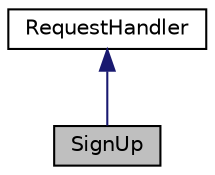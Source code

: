 digraph "SignUp"
{
  edge [fontname="Helvetica",fontsize="10",labelfontname="Helvetica",labelfontsize="10"];
  node [fontname="Helvetica",fontsize="10",shape=record];
  Node1 [label="SignUp",height=0.2,width=0.4,color="black", fillcolor="grey75", style="filled", fontcolor="black"];
  Node2 -> Node1 [dir="back",color="midnightblue",fontsize="10",style="solid"];
  Node2 [label="RequestHandler",height=0.2,width=0.4,color="black", fillcolor="white", style="filled",URL="$class_request_handler.html",tooltip="Handler genérico para un request de un usuario. "];
}
